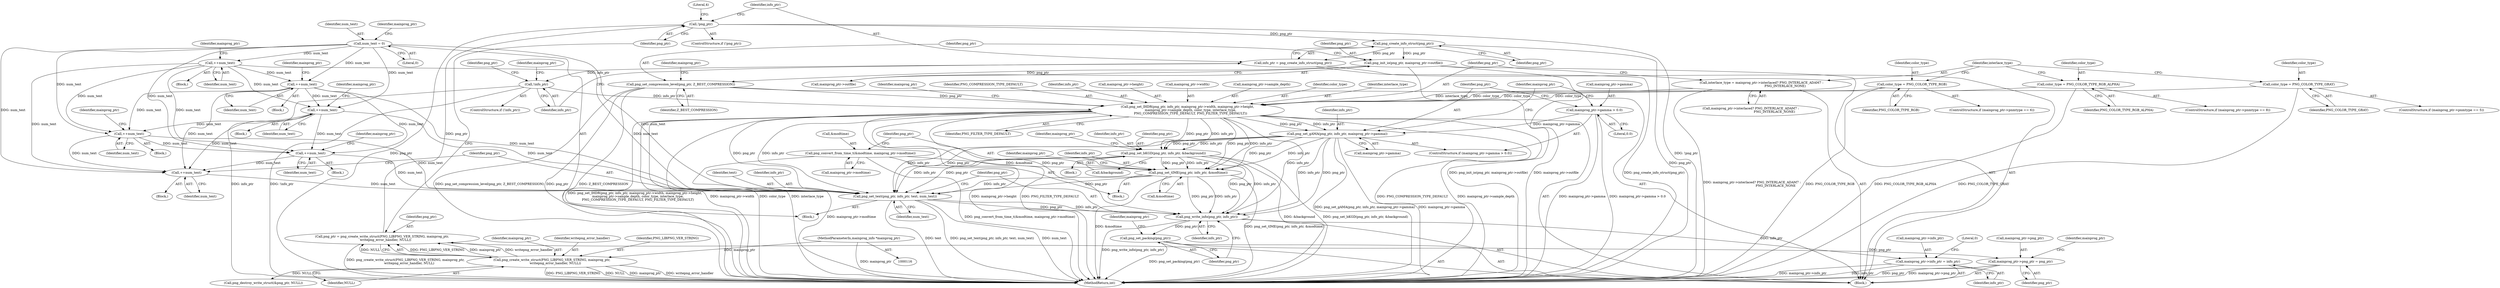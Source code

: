 digraph "1_Android_9d4853418ab2f754c2b63e091c29c5529b8b86ca_10@API" {
"1000500" [label="(Call,png_write_info(png_ptr, info_ptr))"];
"1000238" [label="(Call,png_set_gAMA(png_ptr, info_ptr, mainprog_ptr->gamma))"];
"1000216" [label="(Call,png_set_IHDR(png_ptr, info_ptr, mainprog_ptr->width, mainprog_ptr->height,\n      mainprog_ptr->sample_depth, color_type, interlace_type,\n      PNG_COMPRESSION_TYPE_DEFAULT, PNG_FILTER_TYPE_DEFAULT))"];
"1000167" [label="(Call,png_set_compression_level(png_ptr, Z_BEST_COMPRESSION))"];
"1000162" [label="(Call,png_init_io(png_ptr, mainprog_ptr->outfile))"];
"1000137" [label="(Call,png_create_info_struct(png_ptr))"];
"1000131" [label="(Call,!png_ptr)"];
"1000123" [label="(Call,png_ptr = png_create_write_struct(PNG_LIBPNG_VER_STRING, mainprog_ptr,\n       writepng_error_handler, NULL))"];
"1000125" [label="(Call,png_create_write_struct(PNG_LIBPNG_VER_STRING, mainprog_ptr,\n       writepng_error_handler, NULL))"];
"1000117" [label="(MethodParameterIn,mainprog_info *mainprog_ptr)"];
"1000140" [label="(Call,!info_ptr)"];
"1000135" [label="(Call,info_ptr = png_create_info_struct(png_ptr))"];
"1000186" [label="(Call,color_type = PNG_COLOR_TYPE_RGB)"];
"1000196" [label="(Call,color_type = PNG_COLOR_TYPE_RGB_ALPHA)"];
"1000176" [label="(Call,color_type = PNG_COLOR_TYPE_GRAY)"];
"1000208" [label="(Call,interlace_type = mainprog_ptr->interlaced? PNG_INTERLACE_ADAM7 :\n                                               PNG_INTERLACE_NONE)"];
"1000233" [label="(Call,mainprog_ptr->gamma > 0.0)"];
"1000495" [label="(Call,png_set_text(png_ptr, info_ptr, text, num_text))"];
"1000288" [label="(Call,png_set_tIME(png_ptr, info_ptr, &modtime))"];
"1000271" [label="(Call,png_set_bKGD(png_ptr, info_ptr, &background))"];
"1000282" [label="(Call,png_convert_from_time_t(&modtime, mainprog_ptr->modtime))"];
"1000333" [label="(Call,++num_text)"];
"1000300" [label="(Call,num_text = 0)"];
"1000397" [label="(Call,++num_text)"];
"1000365" [label="(Call,++num_text)"];
"1000493" [label="(Call,++num_text)"];
"1000461" [label="(Call,++num_text)"];
"1000429" [label="(Call,++num_text)"];
"1000503" [label="(Call,png_set_packing(png_ptr))"];
"1000505" [label="(Call,mainprog_ptr->png_ptr = png_ptr)"];
"1000510" [label="(Call,mainprog_ptr->info_ptr = info_ptr)"];
"1000365" [label="(Call,++num_text)"];
"1000494" [label="(Identifier,num_text)"];
"1000274" [label="(Call,&background)"];
"1000117" [label="(MethodParameterIn,mainprog_info *mainprog_ptr)"];
"1000509" [label="(Identifier,png_ptr)"];
"1000235" [label="(Identifier,mainprog_ptr)"];
"1000469" [label="(Block,)"];
"1000197" [label="(Identifier,color_type)"];
"1000288" [label="(Call,png_set_tIME(png_ptr, info_ptr, &modtime))"];
"1000295" [label="(Identifier,mainprog_ptr)"];
"1000402" [label="(Identifier,mainprog_ptr)"];
"1000180" [label="(ControlStructure,if (mainprog_ptr->pnmtype == 6))"];
"1000127" [label="(Identifier,mainprog_ptr)"];
"1000506" [label="(Call,mainprog_ptr->png_ptr)"];
"1000514" [label="(Identifier,info_ptr)"];
"1000500" [label="(Call,png_write_info(png_ptr, info_ptr))"];
"1000230" [label="(Identifier,PNG_COMPRESSION_TYPE_DEFAULT)"];
"1000495" [label="(Call,png_set_text(png_ptr, info_ptr, text, num_text))"];
"1000137" [label="(Call,png_create_info_struct(png_ptr))"];
"1000176" [label="(Call,color_type = PNG_COLOR_TYPE_GRAY)"];
"1000187" [label="(Identifier,color_type)"];
"1000131" [label="(Call,!png_ptr)"];
"1000128" [label="(Identifier,writepng_error_handler)"];
"1000505" [label="(Call,mainprog_ptr->png_ptr = png_ptr)"];
"1000218" [label="(Identifier,info_ptr)"];
"1000271" [label="(Call,png_set_bKGD(png_ptr, info_ptr, &background))"];
"1000134" [label="(Literal,4)"];
"1000139" [label="(ControlStructure,if (!info_ptr))"];
"1000162" [label="(Call,png_init_io(png_ptr, mainprog_ptr->outfile))"];
"1000309" [label="(Block,)"];
"1000517" [label="(MethodReturn,int)"];
"1000188" [label="(Identifier,PNG_COLOR_TYPE_RGB)"];
"1000290" [label="(Identifier,info_ptr)"];
"1000285" [label="(Call,mainprog_ptr->modtime)"];
"1000466" [label="(Identifier,mainprog_ptr)"];
"1000437" [label="(Block,)"];
"1000504" [label="(Identifier,png_ptr)"];
"1000502" [label="(Identifier,info_ptr)"];
"1000125" [label="(Call,png_create_write_struct(PNG_LIBPNG_VER_STRING, mainprog_ptr,\n       writepng_error_handler, NULL))"];
"1000302" [label="(Literal,0)"];
"1000405" [label="(Block,)"];
"1000461" [label="(Call,++num_text)"];
"1000232" [label="(ControlStructure,if (mainprog_ptr->gamma > 0.0))"];
"1000136" [label="(Identifier,info_ptr)"];
"1000498" [label="(Identifier,text)"];
"1000297" [label="(Block,)"];
"1000118" [label="(Block,)"];
"1000178" [label="(Identifier,PNG_COLOR_TYPE_GRAY)"];
"1000173" [label="(Identifier,mainprog_ptr)"];
"1000434" [label="(Identifier,mainprog_ptr)"];
"1000370" [label="(Identifier,mainprog_ptr)"];
"1000216" [label="(Call,png_set_IHDR(png_ptr, info_ptr, mainprog_ptr->width, mainprog_ptr->height,\n      mainprog_ptr->sample_depth, color_type, interlace_type,\n      PNG_COMPRESSION_TYPE_DEFAULT, PNG_FILTER_TYPE_DEFAULT))"];
"1000366" [label="(Identifier,num_text)"];
"1000493" [label="(Call,++num_text)"];
"1000246" [label="(Identifier,mainprog_ptr)"];
"1000238" [label="(Call,png_set_gAMA(png_ptr, info_ptr, mainprog_ptr->gamma))"];
"1000231" [label="(Identifier,PNG_FILTER_TYPE_DEFAULT)"];
"1000222" [label="(Call,mainprog_ptr->height)"];
"1000217" [label="(Identifier,png_ptr)"];
"1000499" [label="(Identifier,num_text)"];
"1000280" [label="(Block,)"];
"1000234" [label="(Call,mainprog_ptr->gamma)"];
"1000209" [label="(Identifier,interlace_type)"];
"1000169" [label="(Identifier,Z_BEST_COMPRESSION)"];
"1000164" [label="(Call,mainprog_ptr->outfile)"];
"1000143" [label="(Call,png_destroy_write_struct(&png_ptr, NULL))"];
"1000430" [label="(Identifier,num_text)"];
"1000126" [label="(Identifier,PNG_LIBPNG_VER_STRING)"];
"1000373" [label="(Block,)"];
"1000132" [label="(Identifier,png_ptr)"];
"1000140" [label="(Call,!info_ptr)"];
"1000497" [label="(Identifier,info_ptr)"];
"1000130" [label="(ControlStructure,if (!png_ptr))"];
"1000507" [label="(Identifier,mainprog_ptr)"];
"1000237" [label="(Literal,0.0)"];
"1000240" [label="(Identifier,info_ptr)"];
"1000141" [label="(Identifier,info_ptr)"];
"1000511" [label="(Call,mainprog_ptr->info_ptr)"];
"1000300" [label="(Call,num_text = 0)"];
"1000129" [label="(Identifier,NULL)"];
"1000190" [label="(ControlStructure,if (mainprog_ptr->pnmtype == 8))"];
"1000516" [label="(Literal,0)"];
"1000186" [label="(Call,color_type = PNG_COLOR_TYPE_RGB)"];
"1000208" [label="(Call,interlace_type = mainprog_ptr->interlaced? PNG_INTERLACE_ADAM7 :\n                                               PNG_INTERLACE_NONE)"];
"1000272" [label="(Identifier,png_ptr)"];
"1000510" [label="(Call,mainprog_ptr->info_ptr = info_ptr)"];
"1000241" [label="(Call,mainprog_ptr->gamma)"];
"1000198" [label="(Identifier,PNG_COLOR_TYPE_RGB_ALPHA)"];
"1000239" [label="(Identifier,png_ptr)"];
"1000210" [label="(Call,mainprog_ptr->interlaced? PNG_INTERLACE_ADAM7 :\n                                               PNG_INTERLACE_NONE)"];
"1000334" [label="(Identifier,num_text)"];
"1000501" [label="(Identifier,png_ptr)"];
"1000177" [label="(Identifier,color_type)"];
"1000233" [label="(Call,mainprog_ptr->gamma > 0.0)"];
"1000397" [label="(Call,++num_text)"];
"1000462" [label="(Identifier,num_text)"];
"1000429" [label="(Call,++num_text)"];
"1000248" [label="(Block,)"];
"1000338" [label="(Identifier,mainprog_ptr)"];
"1000503" [label="(Call,png_set_packing(png_ptr))"];
"1000496" [label="(Identifier,png_ptr)"];
"1000283" [label="(Call,&modtime)"];
"1000138" [label="(Identifier,png_ptr)"];
"1000219" [label="(Call,mainprog_ptr->width)"];
"1000145" [label="(Identifier,png_ptr)"];
"1000170" [label="(ControlStructure,if (mainprog_ptr->pnmtype == 5))"];
"1000291" [label="(Call,&modtime)"];
"1000163" [label="(Identifier,png_ptr)"];
"1000278" [label="(Identifier,mainprog_ptr)"];
"1000167" [label="(Call,png_set_compression_level(png_ptr, Z_BEST_COMPRESSION))"];
"1000333" [label="(Call,++num_text)"];
"1000196" [label="(Call,color_type = PNG_COLOR_TYPE_RGB_ALPHA)"];
"1000225" [label="(Call,mainprog_ptr->sample_depth)"];
"1000124" [label="(Identifier,png_ptr)"];
"1000512" [label="(Identifier,mainprog_ptr)"];
"1000135" [label="(Call,info_ptr = png_create_info_struct(png_ptr))"];
"1000123" [label="(Call,png_ptr = png_create_write_struct(PNG_LIBPNG_VER_STRING, mainprog_ptr,\n       writepng_error_handler, NULL))"];
"1000168" [label="(Identifier,png_ptr)"];
"1000398" [label="(Identifier,num_text)"];
"1000152" [label="(Identifier,mainprog_ptr)"];
"1000301" [label="(Identifier,num_text)"];
"1000306" [label="(Identifier,mainprog_ptr)"];
"1000282" [label="(Call,png_convert_from_time_t(&modtime, mainprog_ptr->modtime))"];
"1000228" [label="(Identifier,color_type)"];
"1000273" [label="(Identifier,info_ptr)"];
"1000289" [label="(Identifier,png_ptr)"];
"1000341" [label="(Block,)"];
"1000229" [label="(Identifier,interlace_type)"];
"1000500" -> "1000118"  [label="AST: "];
"1000500" -> "1000502"  [label="CFG: "];
"1000501" -> "1000500"  [label="AST: "];
"1000502" -> "1000500"  [label="AST: "];
"1000504" -> "1000500"  [label="CFG: "];
"1000500" -> "1000517"  [label="DDG: png_write_info(png_ptr, info_ptr)"];
"1000238" -> "1000500"  [label="DDG: png_ptr"];
"1000238" -> "1000500"  [label="DDG: info_ptr"];
"1000495" -> "1000500"  [label="DDG: png_ptr"];
"1000495" -> "1000500"  [label="DDG: info_ptr"];
"1000216" -> "1000500"  [label="DDG: png_ptr"];
"1000216" -> "1000500"  [label="DDG: info_ptr"];
"1000288" -> "1000500"  [label="DDG: png_ptr"];
"1000288" -> "1000500"  [label="DDG: info_ptr"];
"1000271" -> "1000500"  [label="DDG: png_ptr"];
"1000271" -> "1000500"  [label="DDG: info_ptr"];
"1000500" -> "1000503"  [label="DDG: png_ptr"];
"1000500" -> "1000510"  [label="DDG: info_ptr"];
"1000238" -> "1000232"  [label="AST: "];
"1000238" -> "1000241"  [label="CFG: "];
"1000239" -> "1000238"  [label="AST: "];
"1000240" -> "1000238"  [label="AST: "];
"1000241" -> "1000238"  [label="AST: "];
"1000246" -> "1000238"  [label="CFG: "];
"1000238" -> "1000517"  [label="DDG: png_set_gAMA(png_ptr, info_ptr, mainprog_ptr->gamma)"];
"1000238" -> "1000517"  [label="DDG: mainprog_ptr->gamma"];
"1000216" -> "1000238"  [label="DDG: png_ptr"];
"1000216" -> "1000238"  [label="DDG: info_ptr"];
"1000233" -> "1000238"  [label="DDG: mainprog_ptr->gamma"];
"1000238" -> "1000271"  [label="DDG: png_ptr"];
"1000238" -> "1000271"  [label="DDG: info_ptr"];
"1000238" -> "1000288"  [label="DDG: png_ptr"];
"1000238" -> "1000288"  [label="DDG: info_ptr"];
"1000238" -> "1000495"  [label="DDG: png_ptr"];
"1000238" -> "1000495"  [label="DDG: info_ptr"];
"1000216" -> "1000118"  [label="AST: "];
"1000216" -> "1000231"  [label="CFG: "];
"1000217" -> "1000216"  [label="AST: "];
"1000218" -> "1000216"  [label="AST: "];
"1000219" -> "1000216"  [label="AST: "];
"1000222" -> "1000216"  [label="AST: "];
"1000225" -> "1000216"  [label="AST: "];
"1000228" -> "1000216"  [label="AST: "];
"1000229" -> "1000216"  [label="AST: "];
"1000230" -> "1000216"  [label="AST: "];
"1000231" -> "1000216"  [label="AST: "];
"1000235" -> "1000216"  [label="CFG: "];
"1000216" -> "1000517"  [label="DDG: mainprog_ptr->sample_depth"];
"1000216" -> "1000517"  [label="DDG: png_set_IHDR(png_ptr, info_ptr, mainprog_ptr->width, mainprog_ptr->height,\n      mainprog_ptr->sample_depth, color_type, interlace_type,\n      PNG_COMPRESSION_TYPE_DEFAULT, PNG_FILTER_TYPE_DEFAULT)"];
"1000216" -> "1000517"  [label="DDG: mainprog_ptr->width"];
"1000216" -> "1000517"  [label="DDG: color_type"];
"1000216" -> "1000517"  [label="DDG: interlace_type"];
"1000216" -> "1000517"  [label="DDG: mainprog_ptr->height"];
"1000216" -> "1000517"  [label="DDG: PNG_FILTER_TYPE_DEFAULT"];
"1000216" -> "1000517"  [label="DDG: PNG_COMPRESSION_TYPE_DEFAULT"];
"1000167" -> "1000216"  [label="DDG: png_ptr"];
"1000140" -> "1000216"  [label="DDG: info_ptr"];
"1000186" -> "1000216"  [label="DDG: color_type"];
"1000196" -> "1000216"  [label="DDG: color_type"];
"1000176" -> "1000216"  [label="DDG: color_type"];
"1000208" -> "1000216"  [label="DDG: interlace_type"];
"1000216" -> "1000271"  [label="DDG: png_ptr"];
"1000216" -> "1000271"  [label="DDG: info_ptr"];
"1000216" -> "1000288"  [label="DDG: png_ptr"];
"1000216" -> "1000288"  [label="DDG: info_ptr"];
"1000216" -> "1000495"  [label="DDG: png_ptr"];
"1000216" -> "1000495"  [label="DDG: info_ptr"];
"1000167" -> "1000118"  [label="AST: "];
"1000167" -> "1000169"  [label="CFG: "];
"1000168" -> "1000167"  [label="AST: "];
"1000169" -> "1000167"  [label="AST: "];
"1000173" -> "1000167"  [label="CFG: "];
"1000167" -> "1000517"  [label="DDG: png_ptr"];
"1000167" -> "1000517"  [label="DDG: Z_BEST_COMPRESSION"];
"1000167" -> "1000517"  [label="DDG: png_set_compression_level(png_ptr, Z_BEST_COMPRESSION)"];
"1000162" -> "1000167"  [label="DDG: png_ptr"];
"1000162" -> "1000118"  [label="AST: "];
"1000162" -> "1000164"  [label="CFG: "];
"1000163" -> "1000162"  [label="AST: "];
"1000164" -> "1000162"  [label="AST: "];
"1000168" -> "1000162"  [label="CFG: "];
"1000162" -> "1000517"  [label="DDG: mainprog_ptr->outfile"];
"1000162" -> "1000517"  [label="DDG: png_init_io(png_ptr, mainprog_ptr->outfile)"];
"1000137" -> "1000162"  [label="DDG: png_ptr"];
"1000137" -> "1000135"  [label="AST: "];
"1000137" -> "1000138"  [label="CFG: "];
"1000138" -> "1000137"  [label="AST: "];
"1000135" -> "1000137"  [label="CFG: "];
"1000137" -> "1000517"  [label="DDG: png_ptr"];
"1000137" -> "1000135"  [label="DDG: png_ptr"];
"1000131" -> "1000137"  [label="DDG: png_ptr"];
"1000131" -> "1000130"  [label="AST: "];
"1000131" -> "1000132"  [label="CFG: "];
"1000132" -> "1000131"  [label="AST: "];
"1000134" -> "1000131"  [label="CFG: "];
"1000136" -> "1000131"  [label="CFG: "];
"1000131" -> "1000517"  [label="DDG: png_ptr"];
"1000131" -> "1000517"  [label="DDG: !png_ptr"];
"1000123" -> "1000131"  [label="DDG: png_ptr"];
"1000123" -> "1000118"  [label="AST: "];
"1000123" -> "1000125"  [label="CFG: "];
"1000124" -> "1000123"  [label="AST: "];
"1000125" -> "1000123"  [label="AST: "];
"1000132" -> "1000123"  [label="CFG: "];
"1000123" -> "1000517"  [label="DDG: png_create_write_struct(PNG_LIBPNG_VER_STRING, mainprog_ptr,\n       writepng_error_handler, NULL)"];
"1000125" -> "1000123"  [label="DDG: PNG_LIBPNG_VER_STRING"];
"1000125" -> "1000123"  [label="DDG: mainprog_ptr"];
"1000125" -> "1000123"  [label="DDG: writepng_error_handler"];
"1000125" -> "1000123"  [label="DDG: NULL"];
"1000125" -> "1000129"  [label="CFG: "];
"1000126" -> "1000125"  [label="AST: "];
"1000127" -> "1000125"  [label="AST: "];
"1000128" -> "1000125"  [label="AST: "];
"1000129" -> "1000125"  [label="AST: "];
"1000125" -> "1000517"  [label="DDG: PNG_LIBPNG_VER_STRING"];
"1000125" -> "1000517"  [label="DDG: NULL"];
"1000125" -> "1000517"  [label="DDG: mainprog_ptr"];
"1000125" -> "1000517"  [label="DDG: writepng_error_handler"];
"1000117" -> "1000125"  [label="DDG: mainprog_ptr"];
"1000125" -> "1000143"  [label="DDG: NULL"];
"1000117" -> "1000116"  [label="AST: "];
"1000117" -> "1000517"  [label="DDG: mainprog_ptr"];
"1000140" -> "1000139"  [label="AST: "];
"1000140" -> "1000141"  [label="CFG: "];
"1000141" -> "1000140"  [label="AST: "];
"1000145" -> "1000140"  [label="CFG: "];
"1000152" -> "1000140"  [label="CFG: "];
"1000140" -> "1000517"  [label="DDG: info_ptr"];
"1000140" -> "1000517"  [label="DDG: !info_ptr"];
"1000135" -> "1000140"  [label="DDG: info_ptr"];
"1000135" -> "1000118"  [label="AST: "];
"1000136" -> "1000135"  [label="AST: "];
"1000141" -> "1000135"  [label="CFG: "];
"1000135" -> "1000517"  [label="DDG: png_create_info_struct(png_ptr)"];
"1000186" -> "1000180"  [label="AST: "];
"1000186" -> "1000188"  [label="CFG: "];
"1000187" -> "1000186"  [label="AST: "];
"1000188" -> "1000186"  [label="AST: "];
"1000209" -> "1000186"  [label="CFG: "];
"1000186" -> "1000517"  [label="DDG: PNG_COLOR_TYPE_RGB"];
"1000196" -> "1000190"  [label="AST: "];
"1000196" -> "1000198"  [label="CFG: "];
"1000197" -> "1000196"  [label="AST: "];
"1000198" -> "1000196"  [label="AST: "];
"1000209" -> "1000196"  [label="CFG: "];
"1000196" -> "1000517"  [label="DDG: PNG_COLOR_TYPE_RGB_ALPHA"];
"1000176" -> "1000170"  [label="AST: "];
"1000176" -> "1000178"  [label="CFG: "];
"1000177" -> "1000176"  [label="AST: "];
"1000178" -> "1000176"  [label="AST: "];
"1000209" -> "1000176"  [label="CFG: "];
"1000176" -> "1000517"  [label="DDG: PNG_COLOR_TYPE_GRAY"];
"1000208" -> "1000118"  [label="AST: "];
"1000208" -> "1000210"  [label="CFG: "];
"1000209" -> "1000208"  [label="AST: "];
"1000210" -> "1000208"  [label="AST: "];
"1000217" -> "1000208"  [label="CFG: "];
"1000208" -> "1000517"  [label="DDG: mainprog_ptr->interlaced? PNG_INTERLACE_ADAM7 :\n                                               PNG_INTERLACE_NONE"];
"1000233" -> "1000232"  [label="AST: "];
"1000233" -> "1000237"  [label="CFG: "];
"1000234" -> "1000233"  [label="AST: "];
"1000237" -> "1000233"  [label="AST: "];
"1000239" -> "1000233"  [label="CFG: "];
"1000246" -> "1000233"  [label="CFG: "];
"1000233" -> "1000517"  [label="DDG: mainprog_ptr->gamma > 0.0"];
"1000233" -> "1000517"  [label="DDG: mainprog_ptr->gamma"];
"1000495" -> "1000297"  [label="AST: "];
"1000495" -> "1000499"  [label="CFG: "];
"1000496" -> "1000495"  [label="AST: "];
"1000497" -> "1000495"  [label="AST: "];
"1000498" -> "1000495"  [label="AST: "];
"1000499" -> "1000495"  [label="AST: "];
"1000501" -> "1000495"  [label="CFG: "];
"1000495" -> "1000517"  [label="DDG: text"];
"1000495" -> "1000517"  [label="DDG: png_set_text(png_ptr, info_ptr, text, num_text)"];
"1000495" -> "1000517"  [label="DDG: num_text"];
"1000288" -> "1000495"  [label="DDG: png_ptr"];
"1000288" -> "1000495"  [label="DDG: info_ptr"];
"1000271" -> "1000495"  [label="DDG: png_ptr"];
"1000271" -> "1000495"  [label="DDG: info_ptr"];
"1000333" -> "1000495"  [label="DDG: num_text"];
"1000397" -> "1000495"  [label="DDG: num_text"];
"1000493" -> "1000495"  [label="DDG: num_text"];
"1000300" -> "1000495"  [label="DDG: num_text"];
"1000365" -> "1000495"  [label="DDG: num_text"];
"1000461" -> "1000495"  [label="DDG: num_text"];
"1000429" -> "1000495"  [label="DDG: num_text"];
"1000288" -> "1000280"  [label="AST: "];
"1000288" -> "1000291"  [label="CFG: "];
"1000289" -> "1000288"  [label="AST: "];
"1000290" -> "1000288"  [label="AST: "];
"1000291" -> "1000288"  [label="AST: "];
"1000295" -> "1000288"  [label="CFG: "];
"1000288" -> "1000517"  [label="DDG: &modtime"];
"1000288" -> "1000517"  [label="DDG: png_set_tIME(png_ptr, info_ptr, &modtime)"];
"1000271" -> "1000288"  [label="DDG: png_ptr"];
"1000271" -> "1000288"  [label="DDG: info_ptr"];
"1000282" -> "1000288"  [label="DDG: &modtime"];
"1000271" -> "1000248"  [label="AST: "];
"1000271" -> "1000274"  [label="CFG: "];
"1000272" -> "1000271"  [label="AST: "];
"1000273" -> "1000271"  [label="AST: "];
"1000274" -> "1000271"  [label="AST: "];
"1000278" -> "1000271"  [label="CFG: "];
"1000271" -> "1000517"  [label="DDG: &background"];
"1000271" -> "1000517"  [label="DDG: png_set_bKGD(png_ptr, info_ptr, &background)"];
"1000282" -> "1000280"  [label="AST: "];
"1000282" -> "1000285"  [label="CFG: "];
"1000283" -> "1000282"  [label="AST: "];
"1000285" -> "1000282"  [label="AST: "];
"1000289" -> "1000282"  [label="CFG: "];
"1000282" -> "1000517"  [label="DDG: mainprog_ptr->modtime"];
"1000282" -> "1000517"  [label="DDG: png_convert_from_time_t(&modtime, mainprog_ptr->modtime)"];
"1000333" -> "1000309"  [label="AST: "];
"1000333" -> "1000334"  [label="CFG: "];
"1000334" -> "1000333"  [label="AST: "];
"1000338" -> "1000333"  [label="CFG: "];
"1000300" -> "1000333"  [label="DDG: num_text"];
"1000333" -> "1000365"  [label="DDG: num_text"];
"1000333" -> "1000397"  [label="DDG: num_text"];
"1000333" -> "1000429"  [label="DDG: num_text"];
"1000333" -> "1000461"  [label="DDG: num_text"];
"1000333" -> "1000493"  [label="DDG: num_text"];
"1000300" -> "1000297"  [label="AST: "];
"1000300" -> "1000302"  [label="CFG: "];
"1000301" -> "1000300"  [label="AST: "];
"1000302" -> "1000300"  [label="AST: "];
"1000306" -> "1000300"  [label="CFG: "];
"1000300" -> "1000365"  [label="DDG: num_text"];
"1000300" -> "1000397"  [label="DDG: num_text"];
"1000300" -> "1000429"  [label="DDG: num_text"];
"1000300" -> "1000461"  [label="DDG: num_text"];
"1000300" -> "1000493"  [label="DDG: num_text"];
"1000397" -> "1000373"  [label="AST: "];
"1000397" -> "1000398"  [label="CFG: "];
"1000398" -> "1000397"  [label="AST: "];
"1000402" -> "1000397"  [label="CFG: "];
"1000365" -> "1000397"  [label="DDG: num_text"];
"1000397" -> "1000429"  [label="DDG: num_text"];
"1000397" -> "1000461"  [label="DDG: num_text"];
"1000397" -> "1000493"  [label="DDG: num_text"];
"1000365" -> "1000341"  [label="AST: "];
"1000365" -> "1000366"  [label="CFG: "];
"1000366" -> "1000365"  [label="AST: "];
"1000370" -> "1000365"  [label="CFG: "];
"1000365" -> "1000429"  [label="DDG: num_text"];
"1000365" -> "1000461"  [label="DDG: num_text"];
"1000365" -> "1000493"  [label="DDG: num_text"];
"1000493" -> "1000469"  [label="AST: "];
"1000493" -> "1000494"  [label="CFG: "];
"1000494" -> "1000493"  [label="AST: "];
"1000496" -> "1000493"  [label="CFG: "];
"1000461" -> "1000493"  [label="DDG: num_text"];
"1000429" -> "1000493"  [label="DDG: num_text"];
"1000461" -> "1000437"  [label="AST: "];
"1000461" -> "1000462"  [label="CFG: "];
"1000462" -> "1000461"  [label="AST: "];
"1000466" -> "1000461"  [label="CFG: "];
"1000429" -> "1000461"  [label="DDG: num_text"];
"1000429" -> "1000405"  [label="AST: "];
"1000429" -> "1000430"  [label="CFG: "];
"1000430" -> "1000429"  [label="AST: "];
"1000434" -> "1000429"  [label="CFG: "];
"1000503" -> "1000118"  [label="AST: "];
"1000503" -> "1000504"  [label="CFG: "];
"1000504" -> "1000503"  [label="AST: "];
"1000507" -> "1000503"  [label="CFG: "];
"1000503" -> "1000517"  [label="DDG: png_set_packing(png_ptr)"];
"1000503" -> "1000505"  [label="DDG: png_ptr"];
"1000505" -> "1000118"  [label="AST: "];
"1000505" -> "1000509"  [label="CFG: "];
"1000506" -> "1000505"  [label="AST: "];
"1000509" -> "1000505"  [label="AST: "];
"1000512" -> "1000505"  [label="CFG: "];
"1000505" -> "1000517"  [label="DDG: png_ptr"];
"1000505" -> "1000517"  [label="DDG: mainprog_ptr->png_ptr"];
"1000510" -> "1000118"  [label="AST: "];
"1000510" -> "1000514"  [label="CFG: "];
"1000511" -> "1000510"  [label="AST: "];
"1000514" -> "1000510"  [label="AST: "];
"1000516" -> "1000510"  [label="CFG: "];
"1000510" -> "1000517"  [label="DDG: info_ptr"];
"1000510" -> "1000517"  [label="DDG: mainprog_ptr->info_ptr"];
}
